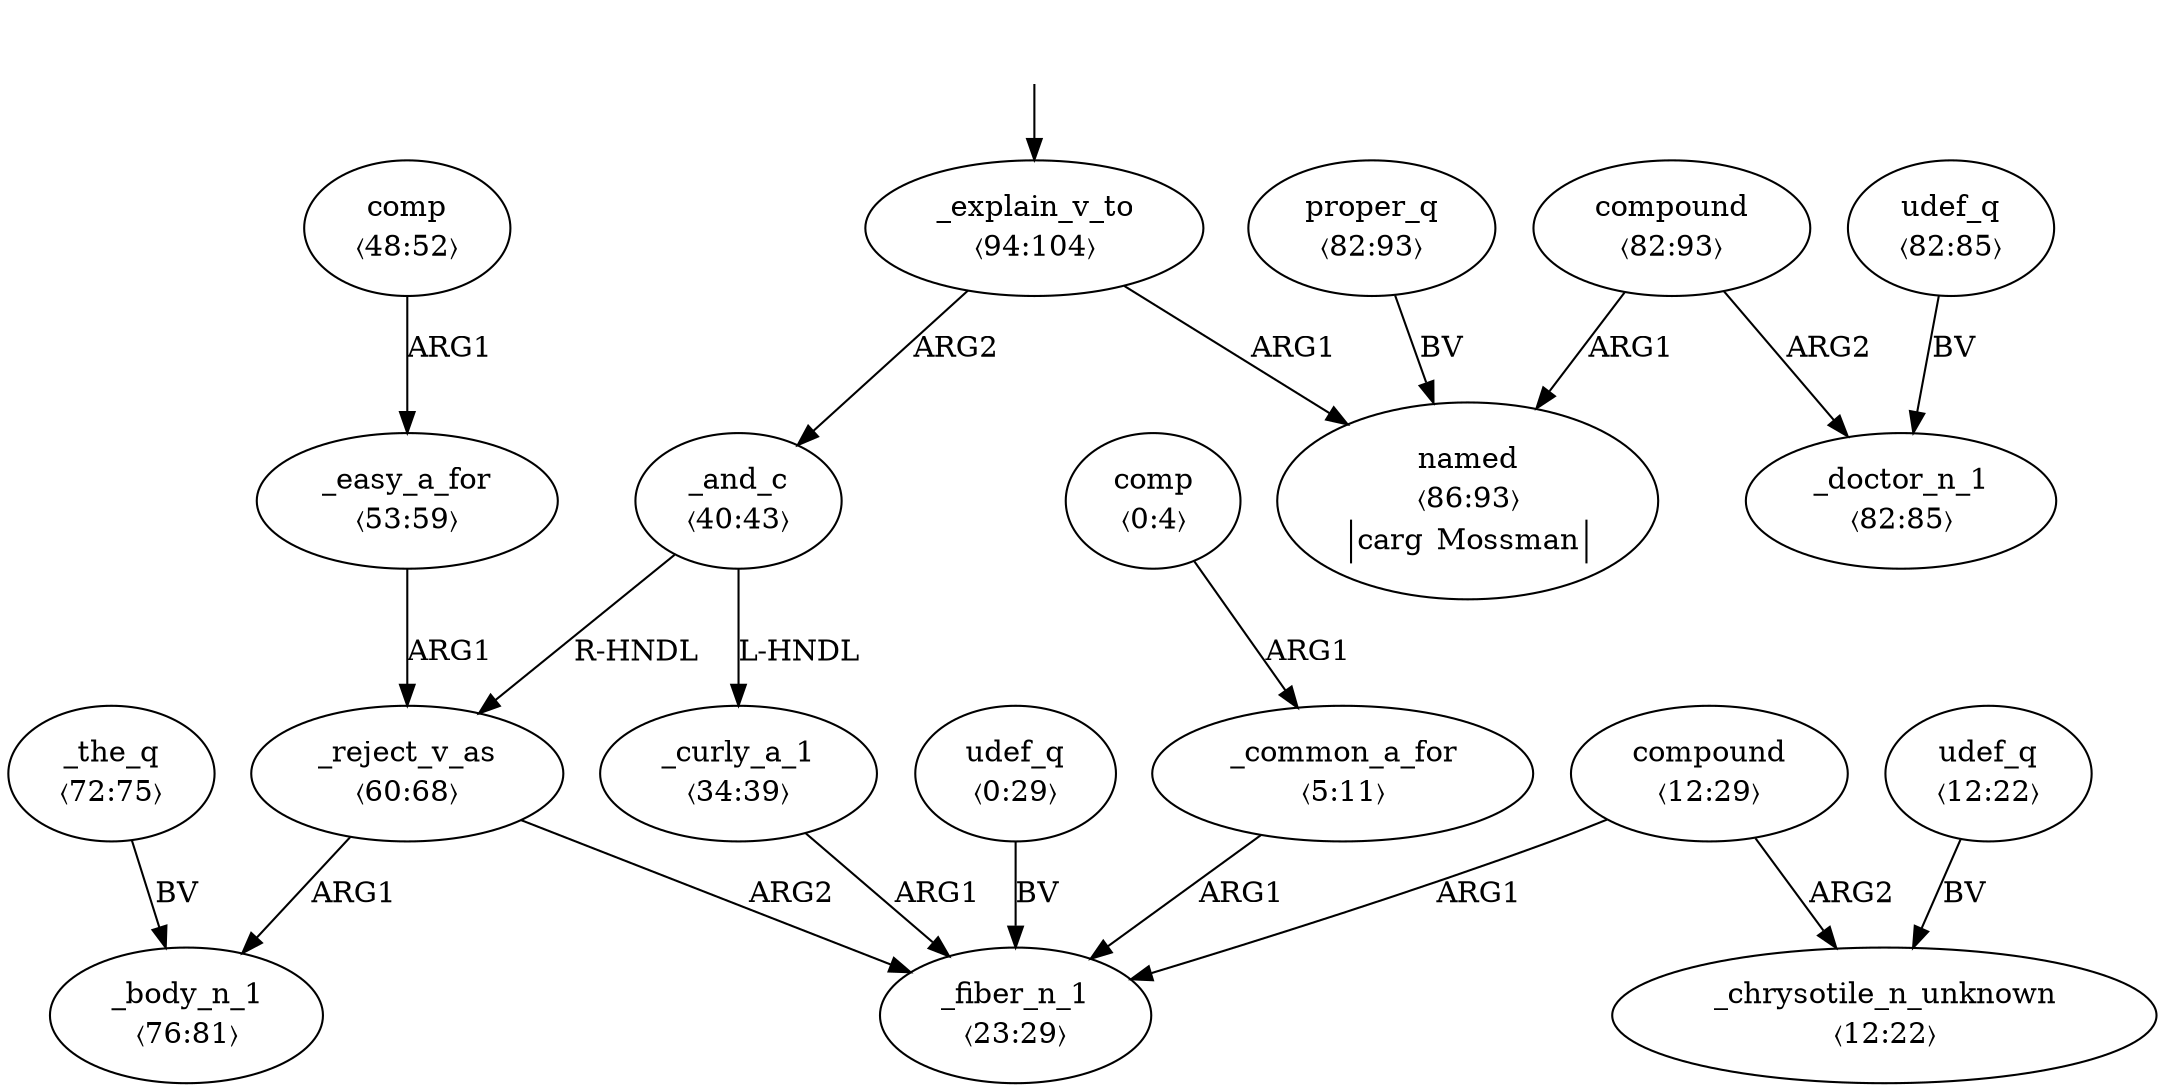 digraph "20003021" {
  top [ style=invis ];
  top -> 19;
  0 [ label=<<table align="center" border="0" cellspacing="0"><tr><td colspan="2">udef_q</td></tr><tr><td colspan="2">〈0:29〉</td></tr></table>> ];
  1 [ label=<<table align="center" border="0" cellspacing="0"><tr><td colspan="2">comp</td></tr><tr><td colspan="2">〈0:4〉</td></tr></table>> ];
  2 [ label=<<table align="center" border="0" cellspacing="0"><tr><td colspan="2">_common_a_for</td></tr><tr><td colspan="2">〈5:11〉</td></tr></table>> ];
  3 [ label=<<table align="center" border="0" cellspacing="0"><tr><td colspan="2">compound</td></tr><tr><td colspan="2">〈12:29〉</td></tr></table>> ];
  4 [ label=<<table align="center" border="0" cellspacing="0"><tr><td colspan="2">udef_q</td></tr><tr><td colspan="2">〈12:22〉</td></tr></table>> ];
  5 [ label=<<table align="center" border="0" cellspacing="0"><tr><td colspan="2">_chrysotile_n_unknown</td></tr><tr><td colspan="2">〈12:22〉</td></tr></table>> ];
  6 [ label=<<table align="center" border="0" cellspacing="0"><tr><td colspan="2">_fiber_n_1</td></tr><tr><td colspan="2">〈23:29〉</td></tr></table>> ];
  7 [ label=<<table align="center" border="0" cellspacing="0"><tr><td colspan="2">_curly_a_1</td></tr><tr><td colspan="2">〈34:39〉</td></tr></table>> ];
  8 [ label=<<table align="center" border="0" cellspacing="0"><tr><td colspan="2">_and_c</td></tr><tr><td colspan="2">〈40:43〉</td></tr></table>> ];
  9 [ label=<<table align="center" border="0" cellspacing="0"><tr><td colspan="2">comp</td></tr><tr><td colspan="2">〈48:52〉</td></tr></table>> ];
  10 [ label=<<table align="center" border="0" cellspacing="0"><tr><td colspan="2">_easy_a_for</td></tr><tr><td colspan="2">〈53:59〉</td></tr></table>> ];
  11 [ label=<<table align="center" border="0" cellspacing="0"><tr><td colspan="2">_reject_v_as</td></tr><tr><td colspan="2">〈60:68〉</td></tr></table>> ];
  12 [ label=<<table align="center" border="0" cellspacing="0"><tr><td colspan="2">_the_q</td></tr><tr><td colspan="2">〈72:75〉</td></tr></table>> ];
  13 [ label=<<table align="center" border="0" cellspacing="0"><tr><td colspan="2">_body_n_1</td></tr><tr><td colspan="2">〈76:81〉</td></tr></table>> ];
  14 [ label=<<table align="center" border="0" cellspacing="0"><tr><td colspan="2">proper_q</td></tr><tr><td colspan="2">〈82:93〉</td></tr></table>> ];
  15 [ label=<<table align="center" border="0" cellspacing="0"><tr><td colspan="2">compound</td></tr><tr><td colspan="2">〈82:93〉</td></tr></table>> ];
  16 [ label=<<table align="center" border="0" cellspacing="0"><tr><td colspan="2">udef_q</td></tr><tr><td colspan="2">〈82:85〉</td></tr></table>> ];
  17 [ label=<<table align="center" border="0" cellspacing="0"><tr><td colspan="2">_doctor_n_1</td></tr><tr><td colspan="2">〈82:85〉</td></tr></table>> ];
  18 [ label=<<table align="center" border="0" cellspacing="0"><tr><td colspan="2">named</td></tr><tr><td colspan="2">〈86:93〉</td></tr><tr><td sides="l" border="1" align="left">carg</td><td sides="r" border="1" align="left">Mossman</td></tr></table>> ];
  19 [ label=<<table align="center" border="0" cellspacing="0"><tr><td colspan="2">_explain_v_to</td></tr><tr><td colspan="2">〈94:104〉</td></tr></table>> ];
  19 -> 18 [ label="ARG1" ];
  8 -> 7 [ label="L-HNDL" ];
  2 -> 6 [ label="ARG1" ];
  0 -> 6 [ label="BV" ];
  14 -> 18 [ label="BV" ];
  11 -> 13 [ label="ARG1" ];
  15 -> 17 [ label="ARG2" ];
  3 -> 6 [ label="ARG1" ];
  8 -> 11 [ label="R-HNDL" ];
  15 -> 18 [ label="ARG1" ];
  19 -> 8 [ label="ARG2" ];
  10 -> 11 [ label="ARG1" ];
  7 -> 6 [ label="ARG1" ];
  12 -> 13 [ label="BV" ];
  16 -> 17 [ label="BV" ];
  9 -> 10 [ label="ARG1" ];
  3 -> 5 [ label="ARG2" ];
  4 -> 5 [ label="BV" ];
  11 -> 6 [ label="ARG2" ];
  1 -> 2 [ label="ARG1" ];
}

